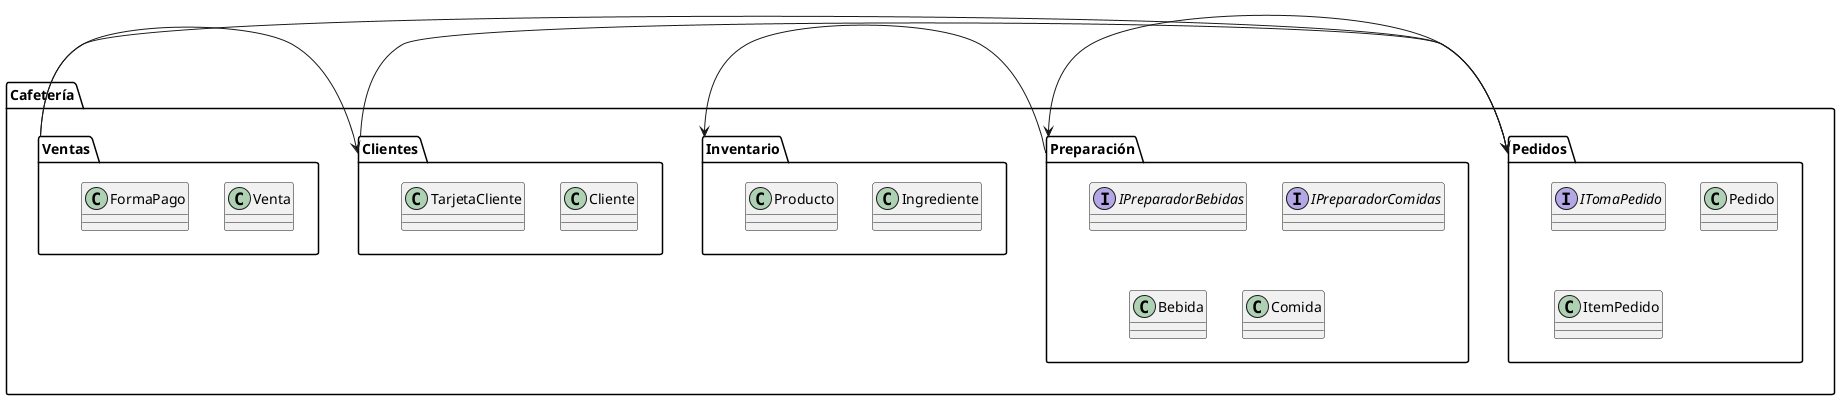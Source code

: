 @startuml Cafeterías


package Cafetería {
 
  package Pedidos {
    interface ITomaPedido
    class Pedido
    class ItemPedido
  }

  
  package Preparación {
    interface IPreparadorBebidas
    interface IPreparadorComidas
    class Bebida
    class Comida
  }

  
  package Inventario {
    class Ingrediente
    class Producto
  }

  
  package Clientes {
    class Cliente
    class TarjetaCliente
  }

  
  package Ventas {
    class Venta
    class FormaPago
  }
}


Clientes -> Pedidos
Pedidos -> Preparación
Preparación -> Inventario
Ventas -> Pedidos
Ventas -> Clientes

@enduml
